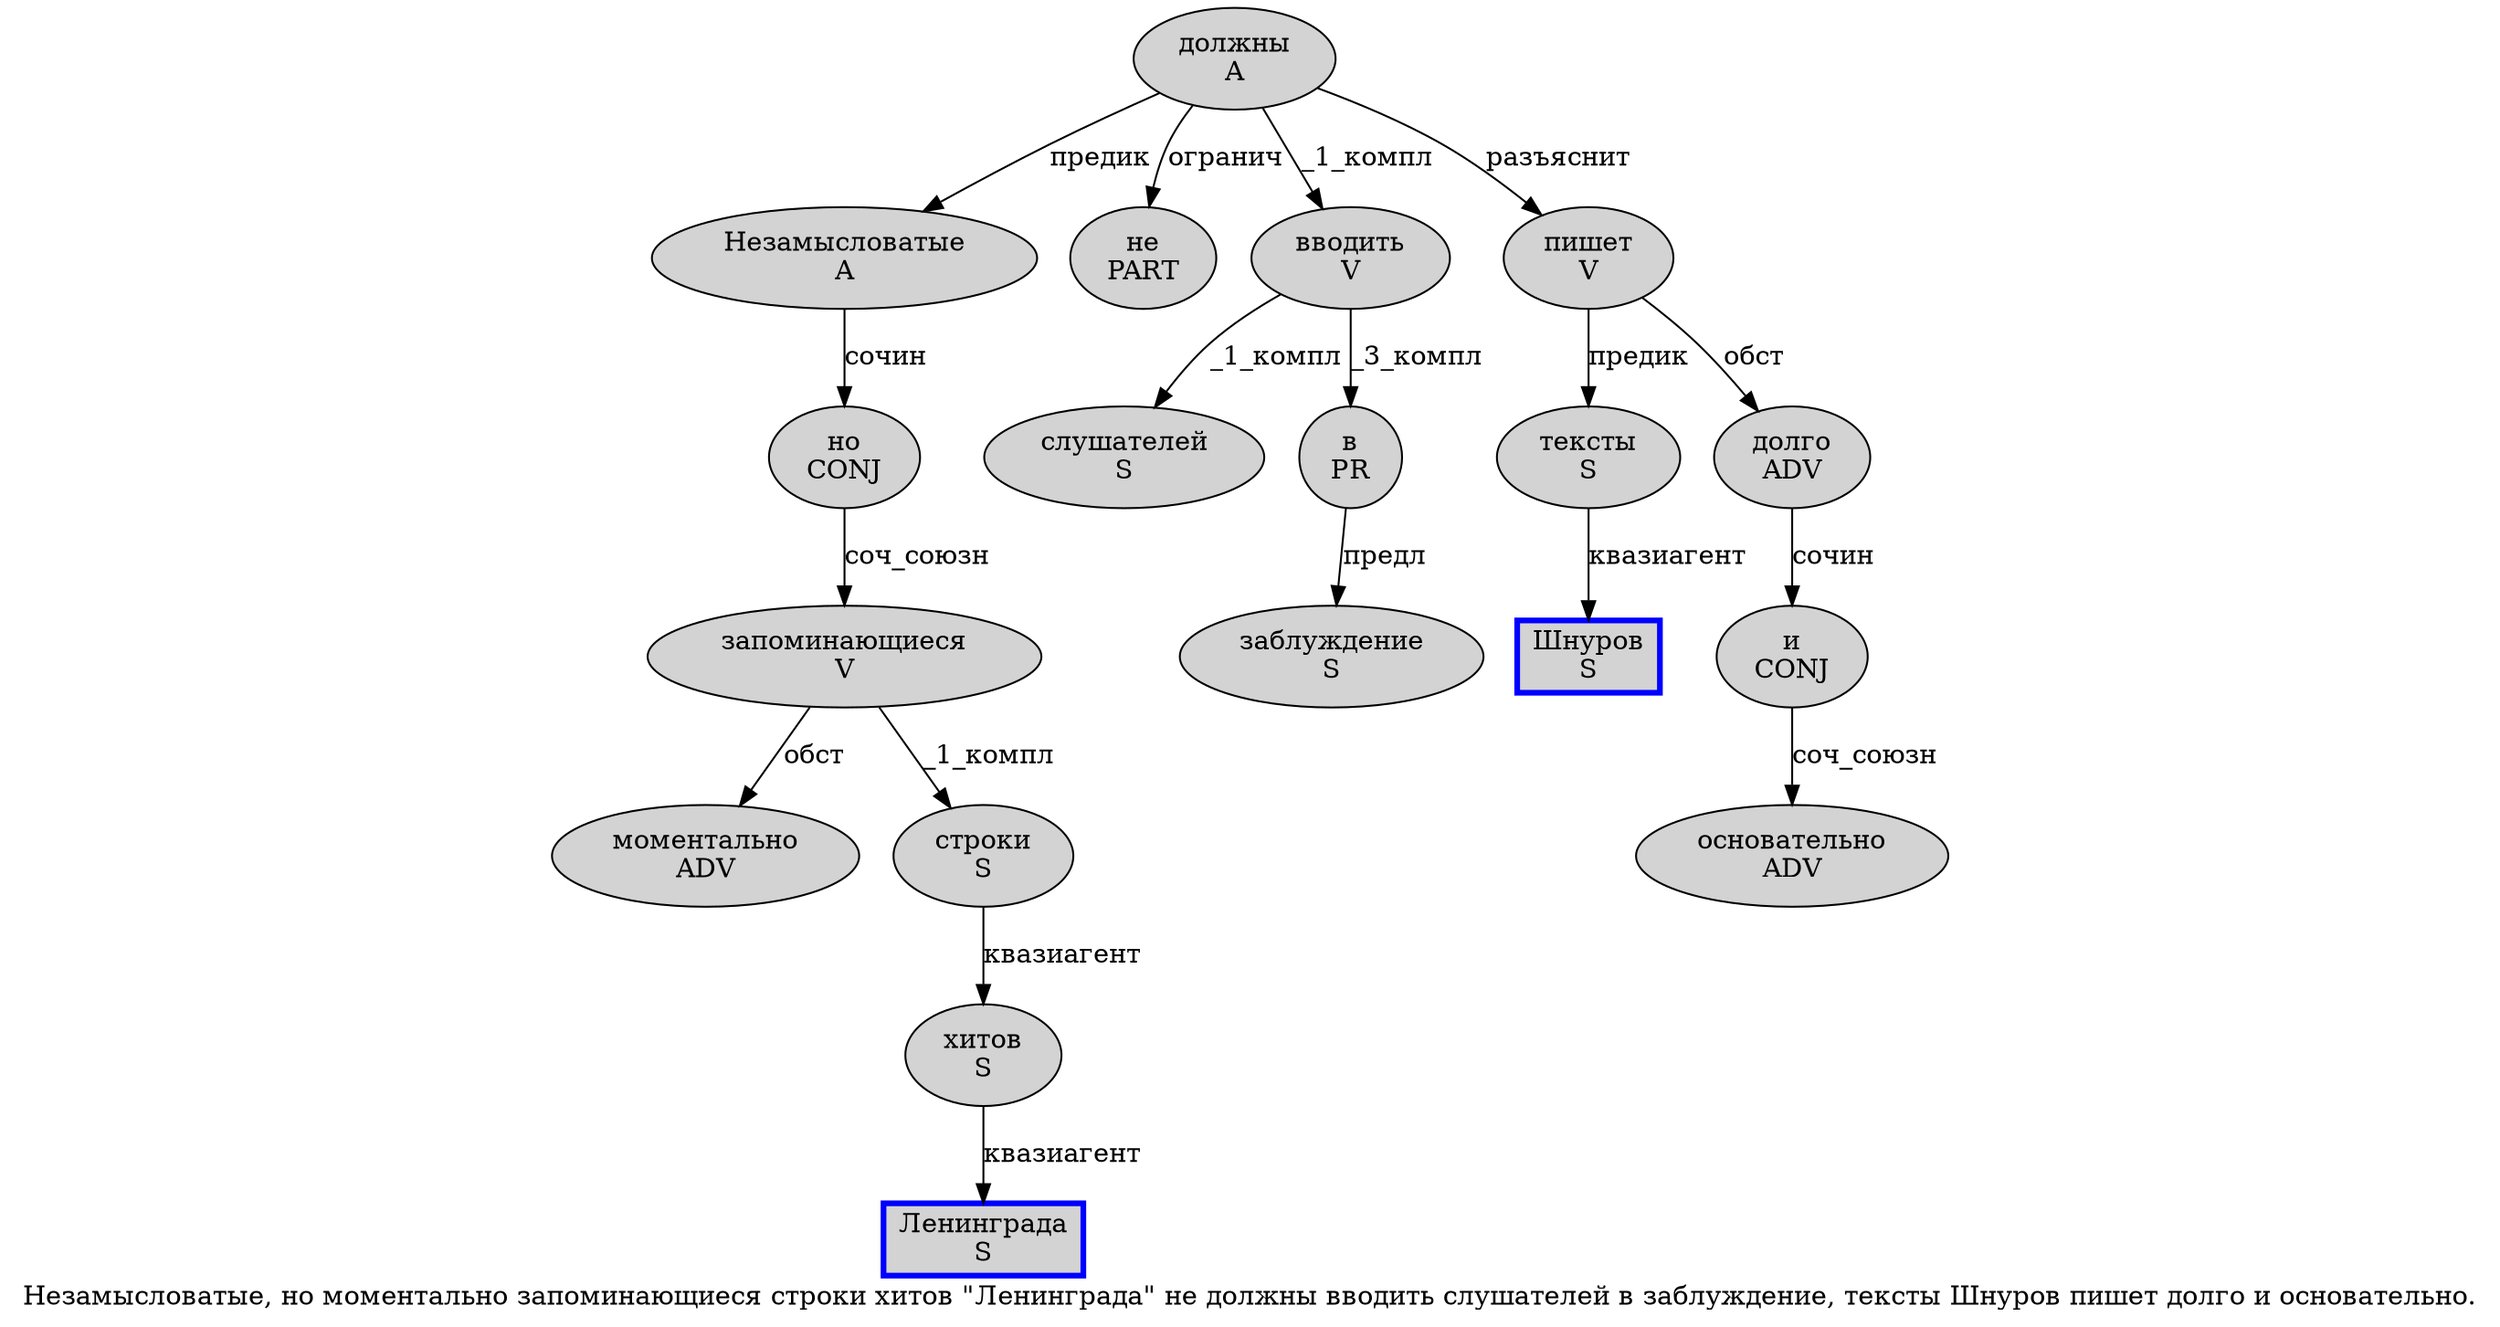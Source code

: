 digraph SENTENCE_1330 {
	graph [label="Незамысловатые, но моментально запоминающиеся строки хитов \"Ленинграда\" не должны вводить слушателей в заблуждение, тексты Шнуров пишет долго и основательно."]
	node [style=filled]
		0 [label="Незамысловатые
A" color="" fillcolor=lightgray penwidth=1 shape=ellipse]
		2 [label="но
CONJ" color="" fillcolor=lightgray penwidth=1 shape=ellipse]
		3 [label="моментально
ADV" color="" fillcolor=lightgray penwidth=1 shape=ellipse]
		4 [label="запоминающиеся
V" color="" fillcolor=lightgray penwidth=1 shape=ellipse]
		5 [label="строки
S" color="" fillcolor=lightgray penwidth=1 shape=ellipse]
		6 [label="хитов
S" color="" fillcolor=lightgray penwidth=1 shape=ellipse]
		8 [label="Ленинграда
S" color=blue fillcolor=lightgray penwidth=3 shape=box]
		10 [label="не
PART" color="" fillcolor=lightgray penwidth=1 shape=ellipse]
		11 [label="должны
A" color="" fillcolor=lightgray penwidth=1 shape=ellipse]
		12 [label="вводить
V" color="" fillcolor=lightgray penwidth=1 shape=ellipse]
		13 [label="слушателей
S" color="" fillcolor=lightgray penwidth=1 shape=ellipse]
		14 [label="в
PR" color="" fillcolor=lightgray penwidth=1 shape=ellipse]
		15 [label="заблуждение
S" color="" fillcolor=lightgray penwidth=1 shape=ellipse]
		17 [label="тексты
S" color="" fillcolor=lightgray penwidth=1 shape=ellipse]
		18 [label="Шнуров
S" color=blue fillcolor=lightgray penwidth=3 shape=box]
		19 [label="пишет
V" color="" fillcolor=lightgray penwidth=1 shape=ellipse]
		20 [label="долго
ADV" color="" fillcolor=lightgray penwidth=1 shape=ellipse]
		21 [label="и
CONJ" color="" fillcolor=lightgray penwidth=1 shape=ellipse]
		22 [label="основательно
ADV" color="" fillcolor=lightgray penwidth=1 shape=ellipse]
			11 -> 0 [label="предик"]
			11 -> 10 [label="огранич"]
			11 -> 12 [label="_1_компл"]
			11 -> 19 [label="разъяснит"]
			14 -> 15 [label="предл"]
			4 -> 3 [label="обст"]
			4 -> 5 [label="_1_компл"]
			21 -> 22 [label="соч_союзн"]
			6 -> 8 [label="квазиагент"]
			2 -> 4 [label="соч_союзн"]
			5 -> 6 [label="квазиагент"]
			20 -> 21 [label="сочин"]
			19 -> 17 [label="предик"]
			19 -> 20 [label="обст"]
			0 -> 2 [label="сочин"]
			12 -> 13 [label="_1_компл"]
			12 -> 14 [label="_3_компл"]
			17 -> 18 [label="квазиагент"]
}